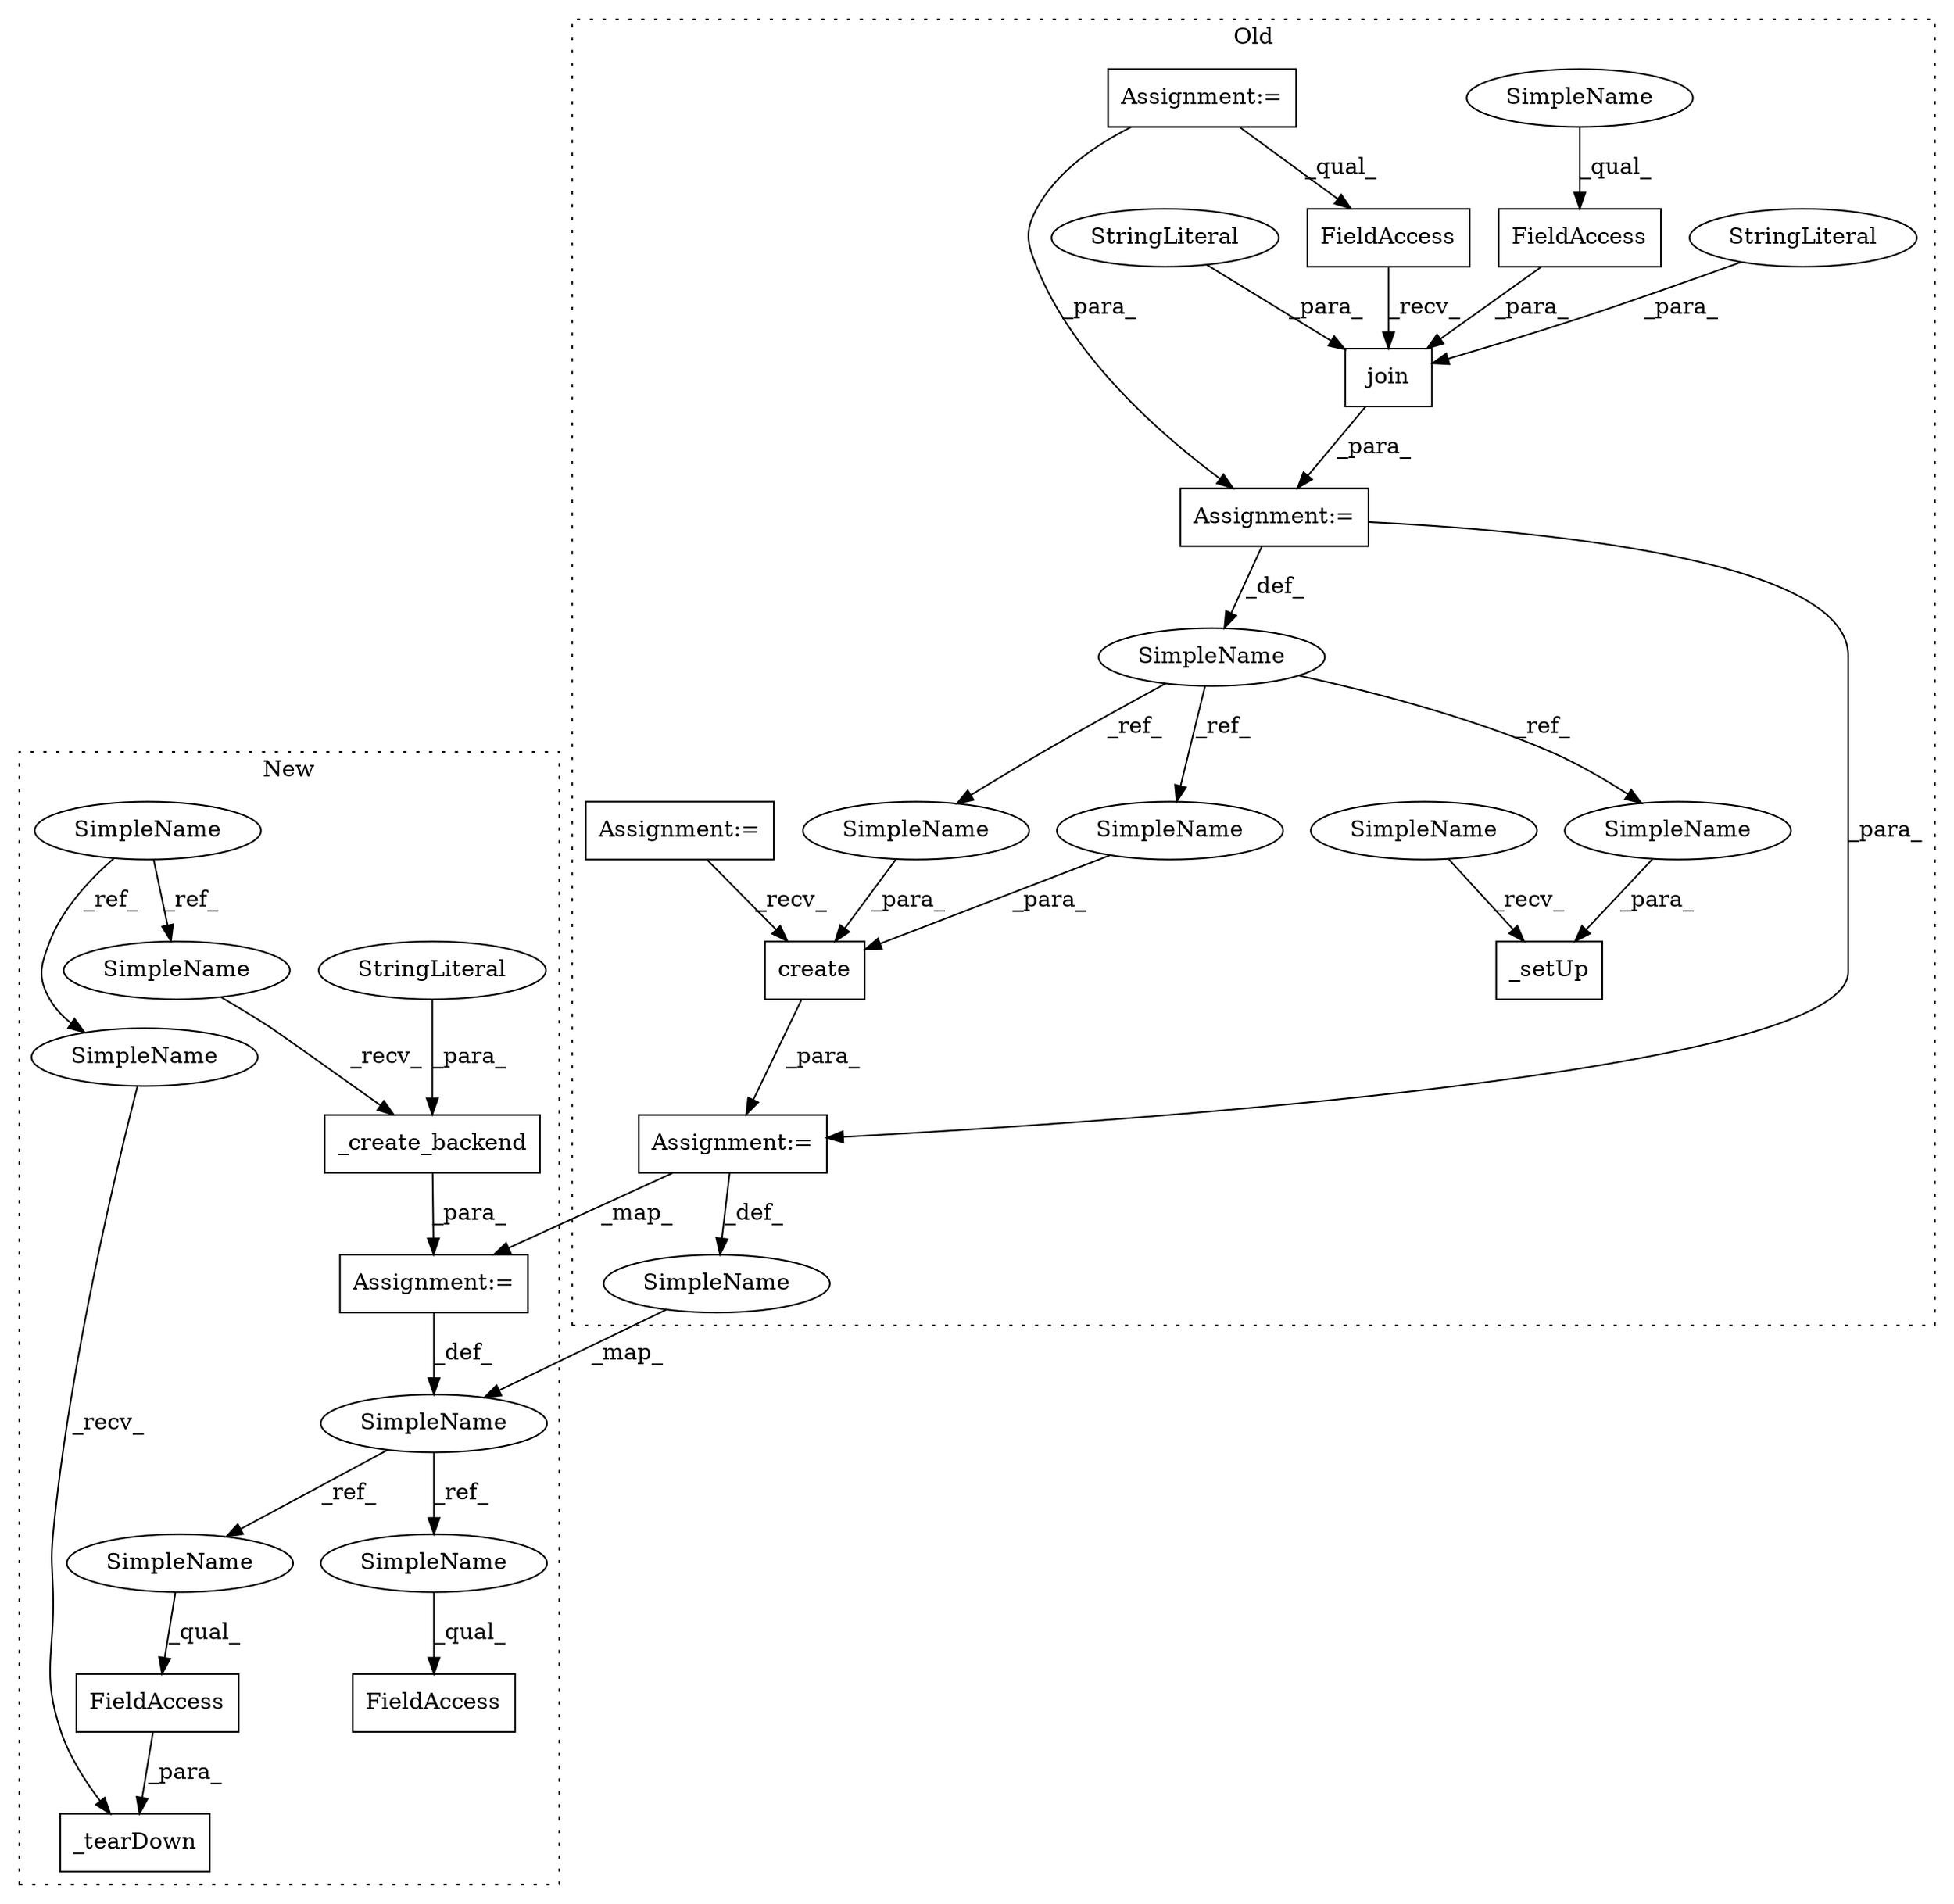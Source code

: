 digraph G {
subgraph cluster0 {
1 [label="_setUp" a="32" s="5868,5881" l="7,1" shape="box"];
3 [label="SimpleName" a="42" s="5793" l="6" shape="ellipse"];
4 [label="create" a="32" s="6139,6159" l="7,1" shape="box"];
9 [label="SimpleName" a="42" s="6119" l="11" shape="ellipse"];
11 [label="FieldAccess" a="22" s="5813" l="13" shape="box"];
12 [label="join" a="32" s="5808,5856" l="5,1" shape="box"];
13 [label="FieldAccess" a="22" s="5800" l="7" shape="box"];
14 [label="Assignment:=" a="7" s="5799" l="1" shape="box"];
15 [label="Assignment:=" a="7" s="5739" l="7" shape="box"];
17 [label="StringLiteral" a="45" s="5832" l="24" shape="ellipse"];
18 [label="StringLiteral" a="45" s="5827" l="4" shape="ellipse"];
20 [label="Assignment:=" a="7" s="6130" l="1" shape="box"];
21 [label="Assignment:=" a="7" s="5674" l="2" shape="box"];
22 [label="SimpleName" a="42" s="5875" l="6" shape="ellipse"];
23 [label="SimpleName" a="42" s="6146" l="6" shape="ellipse"];
24 [label="SimpleName" a="42" s="6153" l="6" shape="ellipse"];
27 [label="SimpleName" a="42" s="5863" l="4" shape="ellipse"];
28 [label="SimpleName" a="42" s="5813" l="4" shape="ellipse"];
label = "Old";
style="dotted";
}
subgraph cluster1 {
2 [label="_tearDown" a="32" s="6005,6046" l="10,1" shape="box"];
5 [label="SimpleName" a="42" s="5179" l="4" shape="ellipse"];
6 [label="_create_backend" a="32" s="5388,5435" l="16,1" shape="box"];
7 [label="FieldAccess" a="22" s="6068" l="28" shape="box"];
8 [label="SimpleName" a="42" s="5371" l="11" shape="ellipse"];
10 [label="FieldAccess" a="22" s="6015" l="31" shape="box"];
16 [label="StringLiteral" a="45" s="5404" l="31" shape="ellipse"];
19 [label="Assignment:=" a="7" s="5382" l="1" shape="box"];
25 [label="SimpleName" a="42" s="6000" l="4" shape="ellipse"];
26 [label="SimpleName" a="42" s="5383" l="4" shape="ellipse"];
29 [label="SimpleName" a="42" s="6015" l="11" shape="ellipse"];
30 [label="SimpleName" a="42" s="6068" l="11" shape="ellipse"];
label = "New";
style="dotted";
}
3 -> 23 [label="_ref_"];
3 -> 22 [label="_ref_"];
3 -> 24 [label="_ref_"];
4 -> 20 [label="_para_"];
5 -> 25 [label="_ref_"];
5 -> 26 [label="_ref_"];
6 -> 19 [label="_para_"];
8 -> 29 [label="_ref_"];
8 -> 30 [label="_ref_"];
9 -> 8 [label="_map_"];
10 -> 2 [label="_para_"];
11 -> 12 [label="_para_"];
12 -> 14 [label="_para_"];
13 -> 12 [label="_recv_"];
14 -> 3 [label="_def_"];
14 -> 20 [label="_para_"];
15 -> 4 [label="_recv_"];
16 -> 6 [label="_para_"];
17 -> 12 [label="_para_"];
18 -> 12 [label="_para_"];
19 -> 8 [label="_def_"];
20 -> 9 [label="_def_"];
20 -> 19 [label="_map_"];
21 -> 14 [label="_para_"];
21 -> 13 [label="_qual_"];
22 -> 1 [label="_para_"];
23 -> 4 [label="_para_"];
24 -> 4 [label="_para_"];
25 -> 2 [label="_recv_"];
26 -> 6 [label="_recv_"];
27 -> 1 [label="_recv_"];
28 -> 11 [label="_qual_"];
29 -> 10 [label="_qual_"];
30 -> 7 [label="_qual_"];
}